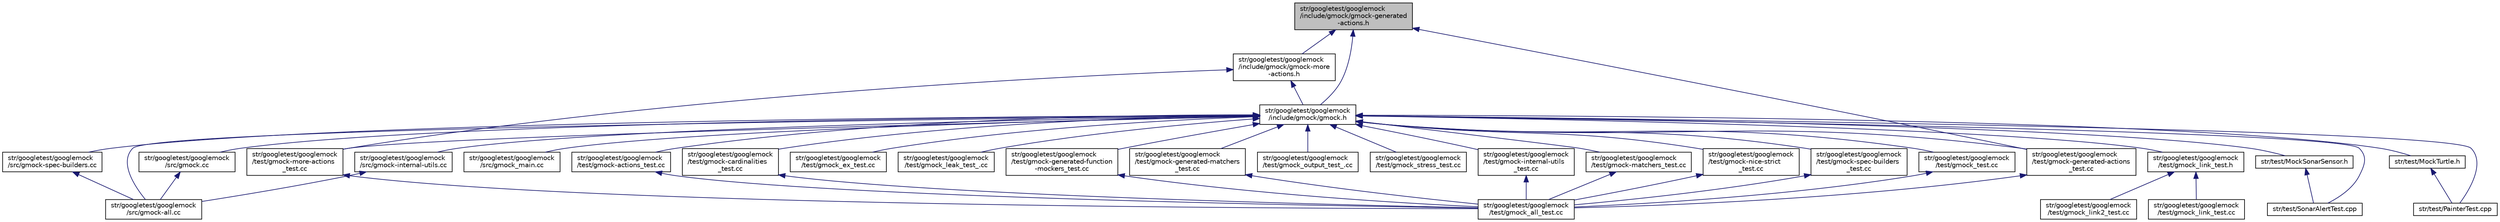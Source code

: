 digraph "str/googletest/googlemock/include/gmock/gmock-generated-actions.h"
{
  edge [fontname="Helvetica",fontsize="10",labelfontname="Helvetica",labelfontsize="10"];
  node [fontname="Helvetica",fontsize="10",shape=record];
  Node56 [label="str/googletest/googlemock\l/include/gmock/gmock-generated\l-actions.h",height=0.2,width=0.4,color="black", fillcolor="grey75", style="filled", fontcolor="black"];
  Node56 -> Node57 [dir="back",color="midnightblue",fontsize="10",style="solid",fontname="Helvetica"];
  Node57 [label="str/googletest/googlemock\l/include/gmock/gmock-more\l-actions.h",height=0.2,width=0.4,color="black", fillcolor="white", style="filled",URL="$d1/d58/gmock-more-actions_8h.html"];
  Node57 -> Node58 [dir="back",color="midnightblue",fontsize="10",style="solid",fontname="Helvetica"];
  Node58 [label="str/googletest/googlemock\l/include/gmock/gmock.h",height=0.2,width=0.4,color="black", fillcolor="white", style="filled",URL="$de/d13/gmock_8h.html"];
  Node58 -> Node59 [dir="back",color="midnightblue",fontsize="10",style="solid",fontname="Helvetica"];
  Node59 [label="str/googletest/googlemock\l/src/gmock-all.cc",height=0.2,width=0.4,color="black", fillcolor="white", style="filled",URL="$d5/d34/gmock-all_8cc.html"];
  Node58 -> Node60 [dir="back",color="midnightblue",fontsize="10",style="solid",fontname="Helvetica"];
  Node60 [label="str/googletest/googlemock\l/src/gmock-internal-utils.cc",height=0.2,width=0.4,color="black", fillcolor="white", style="filled",URL="$db/d0e/gmock-internal-utils_8cc.html"];
  Node60 -> Node59 [dir="back",color="midnightblue",fontsize="10",style="solid",fontname="Helvetica"];
  Node58 -> Node61 [dir="back",color="midnightblue",fontsize="10",style="solid",fontname="Helvetica"];
  Node61 [label="str/googletest/googlemock\l/src/gmock-spec-builders.cc",height=0.2,width=0.4,color="black", fillcolor="white", style="filled",URL="$d8/d4d/gmock-spec-builders_8cc.html"];
  Node61 -> Node59 [dir="back",color="midnightblue",fontsize="10",style="solid",fontname="Helvetica"];
  Node58 -> Node62 [dir="back",color="midnightblue",fontsize="10",style="solid",fontname="Helvetica"];
  Node62 [label="str/googletest/googlemock\l/src/gmock.cc",height=0.2,width=0.4,color="black", fillcolor="white", style="filled",URL="$d9/d00/gmock_8cc.html"];
  Node62 -> Node59 [dir="back",color="midnightblue",fontsize="10",style="solid",fontname="Helvetica"];
  Node58 -> Node63 [dir="back",color="midnightblue",fontsize="10",style="solid",fontname="Helvetica"];
  Node63 [label="str/googletest/googlemock\l/src/gmock_main.cc",height=0.2,width=0.4,color="black", fillcolor="white", style="filled",URL="$dd/d93/gmock__main_8cc.html"];
  Node58 -> Node64 [dir="back",color="midnightblue",fontsize="10",style="solid",fontname="Helvetica"];
  Node64 [label="str/googletest/googlemock\l/test/gmock-actions_test.cc",height=0.2,width=0.4,color="black", fillcolor="white", style="filled",URL="$d0/d81/gmock-actions__test_8cc.html"];
  Node64 -> Node65 [dir="back",color="midnightblue",fontsize="10",style="solid",fontname="Helvetica"];
  Node65 [label="str/googletest/googlemock\l/test/gmock_all_test.cc",height=0.2,width=0.4,color="black", fillcolor="white", style="filled",URL="$d6/d40/gmock__all__test_8cc.html"];
  Node58 -> Node66 [dir="back",color="midnightblue",fontsize="10",style="solid",fontname="Helvetica"];
  Node66 [label="str/googletest/googlemock\l/test/gmock-cardinalities\l_test.cc",height=0.2,width=0.4,color="black", fillcolor="white", style="filled",URL="$d9/d45/gmock-cardinalities__test_8cc.html"];
  Node66 -> Node65 [dir="back",color="midnightblue",fontsize="10",style="solid",fontname="Helvetica"];
  Node58 -> Node67 [dir="back",color="midnightblue",fontsize="10",style="solid",fontname="Helvetica"];
  Node67 [label="str/googletest/googlemock\l/test/gmock-generated-actions\l_test.cc",height=0.2,width=0.4,color="black", fillcolor="white", style="filled",URL="$d1/d2e/gmock-generated-actions__test_8cc.html"];
  Node67 -> Node65 [dir="back",color="midnightblue",fontsize="10",style="solid",fontname="Helvetica"];
  Node58 -> Node68 [dir="back",color="midnightblue",fontsize="10",style="solid",fontname="Helvetica"];
  Node68 [label="str/googletest/googlemock\l/test/gmock-generated-function\l-mockers_test.cc",height=0.2,width=0.4,color="black", fillcolor="white", style="filled",URL="$d3/dcf/gmock-generated-function-mockers__test_8cc.html"];
  Node68 -> Node65 [dir="back",color="midnightblue",fontsize="10",style="solid",fontname="Helvetica"];
  Node58 -> Node69 [dir="back",color="midnightblue",fontsize="10",style="solid",fontname="Helvetica"];
  Node69 [label="str/googletest/googlemock\l/test/gmock-generated-matchers\l_test.cc",height=0.2,width=0.4,color="black", fillcolor="white", style="filled",URL="$d1/d5b/gmock-generated-matchers__test_8cc.html"];
  Node69 -> Node65 [dir="back",color="midnightblue",fontsize="10",style="solid",fontname="Helvetica"];
  Node58 -> Node70 [dir="back",color="midnightblue",fontsize="10",style="solid",fontname="Helvetica"];
  Node70 [label="str/googletest/googlemock\l/test/gmock-internal-utils\l_test.cc",height=0.2,width=0.4,color="black", fillcolor="white", style="filled",URL="$d2/d16/gmock-internal-utils__test_8cc.html"];
  Node70 -> Node65 [dir="back",color="midnightblue",fontsize="10",style="solid",fontname="Helvetica"];
  Node58 -> Node71 [dir="back",color="midnightblue",fontsize="10",style="solid",fontname="Helvetica"];
  Node71 [label="str/googletest/googlemock\l/test/gmock-matchers_test.cc",height=0.2,width=0.4,color="black", fillcolor="white", style="filled",URL="$d6/d74/gmock-matchers__test_8cc.html"];
  Node71 -> Node65 [dir="back",color="midnightblue",fontsize="10",style="solid",fontname="Helvetica"];
  Node58 -> Node72 [dir="back",color="midnightblue",fontsize="10",style="solid",fontname="Helvetica"];
  Node72 [label="str/googletest/googlemock\l/test/gmock-more-actions\l_test.cc",height=0.2,width=0.4,color="black", fillcolor="white", style="filled",URL="$d6/df4/gmock-more-actions__test_8cc.html"];
  Node72 -> Node65 [dir="back",color="midnightblue",fontsize="10",style="solid",fontname="Helvetica"];
  Node58 -> Node73 [dir="back",color="midnightblue",fontsize="10",style="solid",fontname="Helvetica"];
  Node73 [label="str/googletest/googlemock\l/test/gmock-nice-strict\l_test.cc",height=0.2,width=0.4,color="black", fillcolor="white", style="filled",URL="$d4/d2e/gmock-nice-strict__test_8cc.html"];
  Node73 -> Node65 [dir="back",color="midnightblue",fontsize="10",style="solid",fontname="Helvetica"];
  Node58 -> Node74 [dir="back",color="midnightblue",fontsize="10",style="solid",fontname="Helvetica"];
  Node74 [label="str/googletest/googlemock\l/test/gmock-spec-builders\l_test.cc",height=0.2,width=0.4,color="black", fillcolor="white", style="filled",URL="$d4/d79/gmock-spec-builders__test_8cc.html"];
  Node74 -> Node65 [dir="back",color="midnightblue",fontsize="10",style="solid",fontname="Helvetica"];
  Node58 -> Node75 [dir="back",color="midnightblue",fontsize="10",style="solid",fontname="Helvetica"];
  Node75 [label="str/googletest/googlemock\l/test/gmock_ex_test.cc",height=0.2,width=0.4,color="black", fillcolor="white", style="filled",URL="$d4/d18/gmock__ex__test_8cc.html"];
  Node58 -> Node76 [dir="back",color="midnightblue",fontsize="10",style="solid",fontname="Helvetica"];
  Node76 [label="str/googletest/googlemock\l/test/gmock_leak_test_.cc",height=0.2,width=0.4,color="black", fillcolor="white", style="filled",URL="$d6/de5/gmock__leak__test___8cc.html"];
  Node58 -> Node77 [dir="back",color="midnightblue",fontsize="10",style="solid",fontname="Helvetica"];
  Node77 [label="str/googletest/googlemock\l/test/gmock_link_test.h",height=0.2,width=0.4,color="black", fillcolor="white", style="filled",URL="$d8/dce/gmock__link__test_8h.html"];
  Node77 -> Node78 [dir="back",color="midnightblue",fontsize="10",style="solid",fontname="Helvetica"];
  Node78 [label="str/googletest/googlemock\l/test/gmock_link2_test.cc",height=0.2,width=0.4,color="black", fillcolor="white", style="filled",URL="$d9/d3a/gmock__link2__test_8cc.html"];
  Node77 -> Node79 [dir="back",color="midnightblue",fontsize="10",style="solid",fontname="Helvetica"];
  Node79 [label="str/googletest/googlemock\l/test/gmock_link_test.cc",height=0.2,width=0.4,color="black", fillcolor="white", style="filled",URL="$d3/d4d/gmock__link__test_8cc.html"];
  Node58 -> Node80 [dir="back",color="midnightblue",fontsize="10",style="solid",fontname="Helvetica"];
  Node80 [label="str/googletest/googlemock\l/test/gmock_output_test_.cc",height=0.2,width=0.4,color="black", fillcolor="white", style="filled",URL="$db/d29/gmock__output__test___8cc.html"];
  Node58 -> Node81 [dir="back",color="midnightblue",fontsize="10",style="solid",fontname="Helvetica"];
  Node81 [label="str/googletest/googlemock\l/test/gmock_stress_test.cc",height=0.2,width=0.4,color="black", fillcolor="white", style="filled",URL="$da/d1d/gmock__stress__test_8cc.html"];
  Node58 -> Node82 [dir="back",color="midnightblue",fontsize="10",style="solid",fontname="Helvetica"];
  Node82 [label="str/googletest/googlemock\l/test/gmock_test.cc",height=0.2,width=0.4,color="black", fillcolor="white", style="filled",URL="$d0/d02/gmock__test_8cc.html"];
  Node82 -> Node65 [dir="back",color="midnightblue",fontsize="10",style="solid",fontname="Helvetica"];
  Node58 -> Node83 [dir="back",color="midnightblue",fontsize="10",style="solid",fontname="Helvetica"];
  Node83 [label="str/test/MockSonarSensor.h",height=0.2,width=0.4,color="black", fillcolor="white", style="filled",URL="$d5/dcd/_mock_sonar_sensor_8h.html"];
  Node83 -> Node84 [dir="back",color="midnightblue",fontsize="10",style="solid",fontname="Helvetica"];
  Node84 [label="str/test/SonarAlertTest.cpp",height=0.2,width=0.4,color="black", fillcolor="white", style="filled",URL="$dc/d3c/_sonar_alert_test_8cpp.html"];
  Node58 -> Node85 [dir="back",color="midnightblue",fontsize="10",style="solid",fontname="Helvetica"];
  Node85 [label="str/test/MockTurtle.h",height=0.2,width=0.4,color="black", fillcolor="white", style="filled",URL="$d0/d23/_mock_turtle_8h.html"];
  Node85 -> Node86 [dir="back",color="midnightblue",fontsize="10",style="solid",fontname="Helvetica"];
  Node86 [label="str/test/PainterTest.cpp",height=0.2,width=0.4,color="black", fillcolor="white", style="filled",URL="$d3/d3f/_painter_test_8cpp.html"];
  Node58 -> Node86 [dir="back",color="midnightblue",fontsize="10",style="solid",fontname="Helvetica"];
  Node58 -> Node84 [dir="back",color="midnightblue",fontsize="10",style="solid",fontname="Helvetica"];
  Node57 -> Node72 [dir="back",color="midnightblue",fontsize="10",style="solid",fontname="Helvetica"];
  Node56 -> Node58 [dir="back",color="midnightblue",fontsize="10",style="solid",fontname="Helvetica"];
  Node56 -> Node67 [dir="back",color="midnightblue",fontsize="10",style="solid",fontname="Helvetica"];
}
